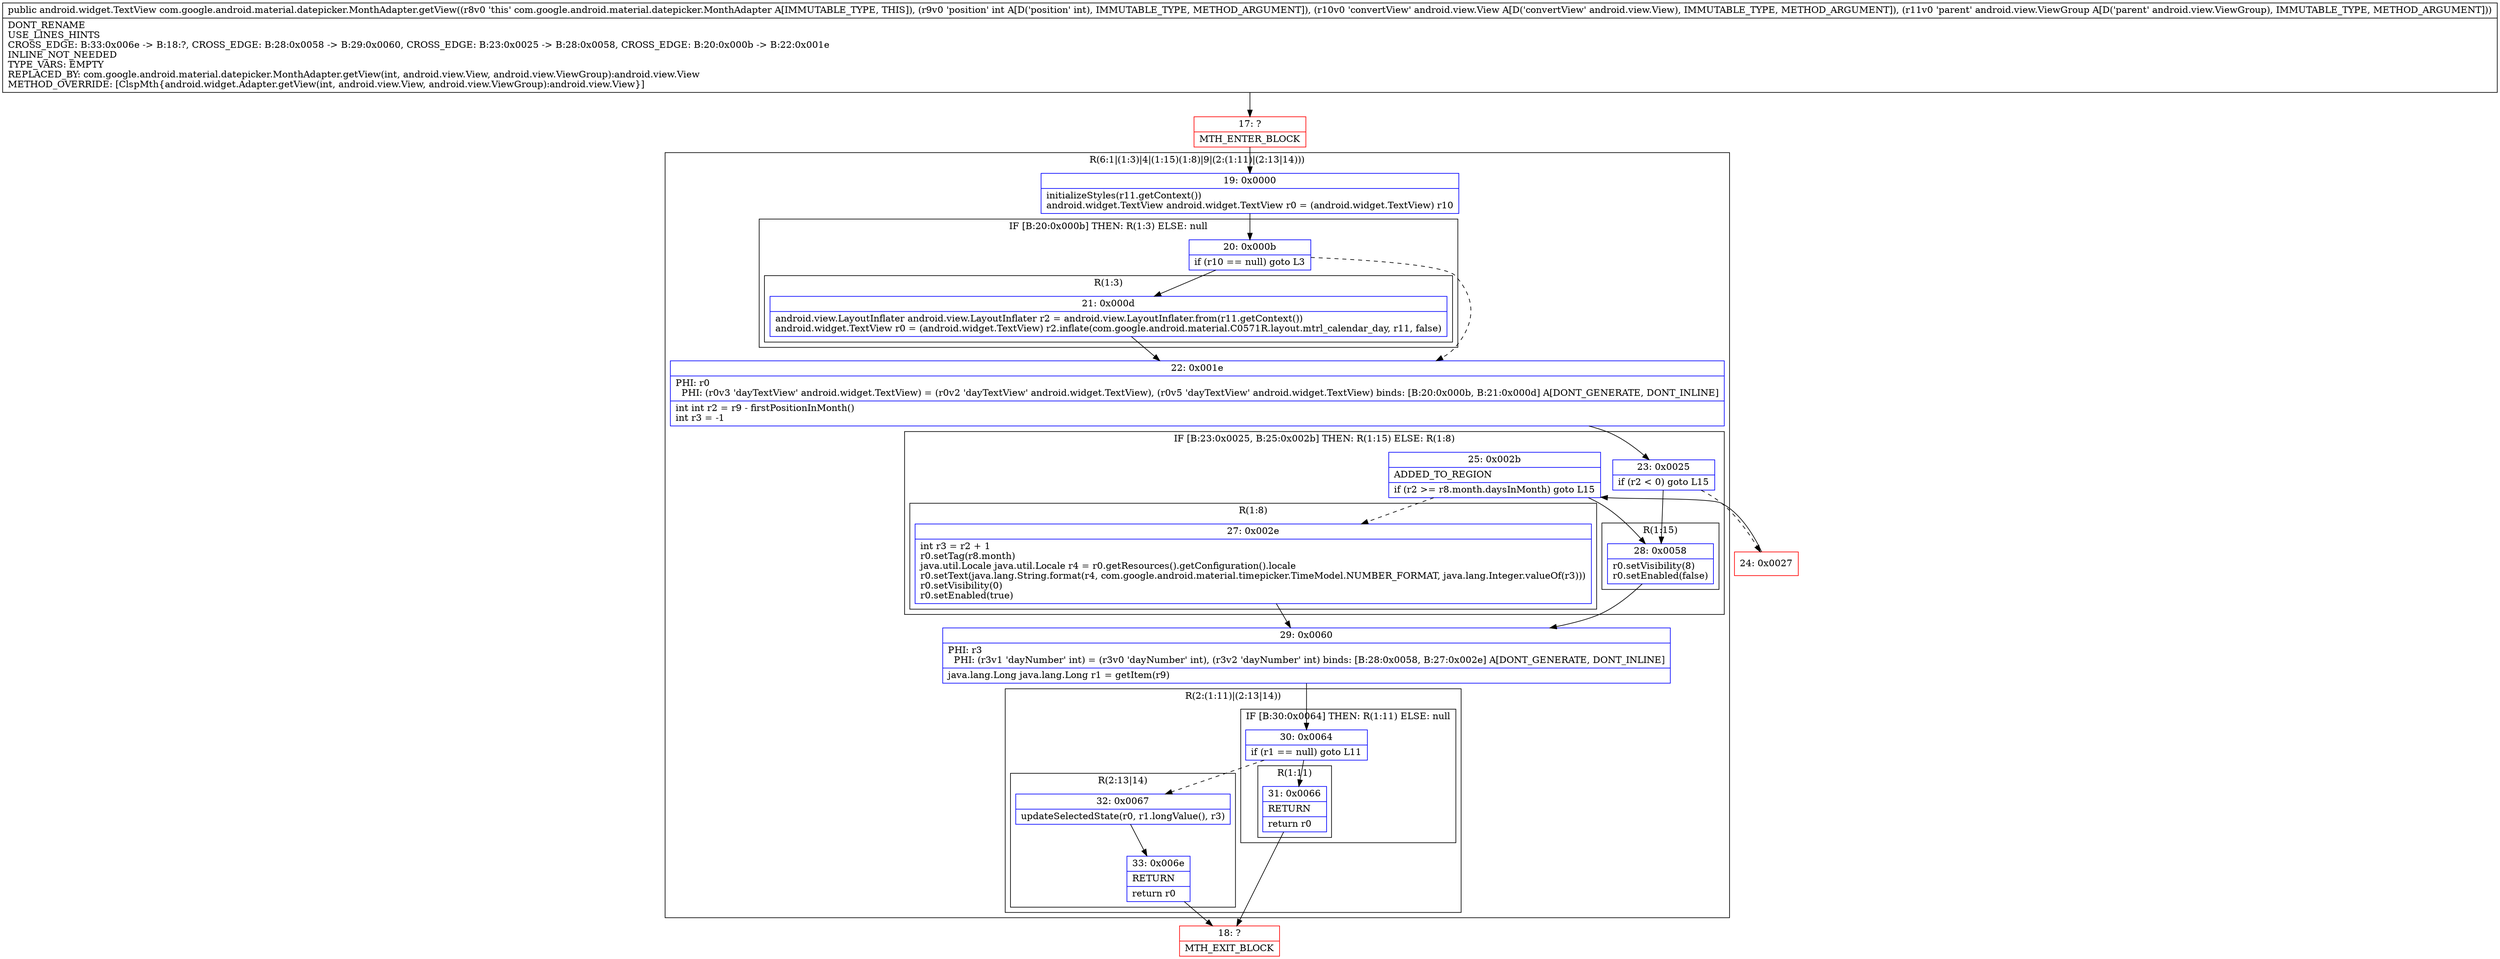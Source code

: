 digraph "CFG forcom.google.android.material.datepicker.MonthAdapter.getView(ILandroid\/view\/View;Landroid\/view\/ViewGroup;)Landroid\/widget\/TextView;" {
subgraph cluster_Region_1453819214 {
label = "R(6:1|(1:3)|4|(1:15)(1:8)|9|(2:(1:11)|(2:13|14)))";
node [shape=record,color=blue];
Node_19 [shape=record,label="{19\:\ 0x0000|initializeStyles(r11.getContext())\landroid.widget.TextView android.widget.TextView r0 = (android.widget.TextView) r10\l}"];
subgraph cluster_IfRegion_587027415 {
label = "IF [B:20:0x000b] THEN: R(1:3) ELSE: null";
node [shape=record,color=blue];
Node_20 [shape=record,label="{20\:\ 0x000b|if (r10 == null) goto L3\l}"];
subgraph cluster_Region_1350369366 {
label = "R(1:3)";
node [shape=record,color=blue];
Node_21 [shape=record,label="{21\:\ 0x000d|android.view.LayoutInflater android.view.LayoutInflater r2 = android.view.LayoutInflater.from(r11.getContext())\landroid.widget.TextView r0 = (android.widget.TextView) r2.inflate(com.google.android.material.C0571R.layout.mtrl_calendar_day, r11, false)\l}"];
}
}
Node_22 [shape=record,label="{22\:\ 0x001e|PHI: r0 \l  PHI: (r0v3 'dayTextView' android.widget.TextView) = (r0v2 'dayTextView' android.widget.TextView), (r0v5 'dayTextView' android.widget.TextView) binds: [B:20:0x000b, B:21:0x000d] A[DONT_GENERATE, DONT_INLINE]\l|int int r2 = r9 \- firstPositionInMonth()\lint r3 = \-1\l}"];
subgraph cluster_IfRegion_2036407210 {
label = "IF [B:23:0x0025, B:25:0x002b] THEN: R(1:15) ELSE: R(1:8)";
node [shape=record,color=blue];
Node_23 [shape=record,label="{23\:\ 0x0025|if (r2 \< 0) goto L15\l}"];
Node_25 [shape=record,label="{25\:\ 0x002b|ADDED_TO_REGION\l|if (r2 \>= r8.month.daysInMonth) goto L15\l}"];
subgraph cluster_Region_1677408283 {
label = "R(1:15)";
node [shape=record,color=blue];
Node_28 [shape=record,label="{28\:\ 0x0058|r0.setVisibility(8)\lr0.setEnabled(false)\l}"];
}
subgraph cluster_Region_289432124 {
label = "R(1:8)";
node [shape=record,color=blue];
Node_27 [shape=record,label="{27\:\ 0x002e|int r3 = r2 + 1\lr0.setTag(r8.month)\ljava.util.Locale java.util.Locale r4 = r0.getResources().getConfiguration().locale\lr0.setText(java.lang.String.format(r4, com.google.android.material.timepicker.TimeModel.NUMBER_FORMAT, java.lang.Integer.valueOf(r3)))\lr0.setVisibility(0)\lr0.setEnabled(true)\l}"];
}
}
Node_29 [shape=record,label="{29\:\ 0x0060|PHI: r3 \l  PHI: (r3v1 'dayNumber' int) = (r3v0 'dayNumber' int), (r3v2 'dayNumber' int) binds: [B:28:0x0058, B:27:0x002e] A[DONT_GENERATE, DONT_INLINE]\l|java.lang.Long java.lang.Long r1 = getItem(r9)\l}"];
subgraph cluster_Region_469608258 {
label = "R(2:(1:11)|(2:13|14))";
node [shape=record,color=blue];
subgraph cluster_IfRegion_1797445432 {
label = "IF [B:30:0x0064] THEN: R(1:11) ELSE: null";
node [shape=record,color=blue];
Node_30 [shape=record,label="{30\:\ 0x0064|if (r1 == null) goto L11\l}"];
subgraph cluster_Region_2066159791 {
label = "R(1:11)";
node [shape=record,color=blue];
Node_31 [shape=record,label="{31\:\ 0x0066|RETURN\l|return r0\l}"];
}
}
subgraph cluster_Region_1138804781 {
label = "R(2:13|14)";
node [shape=record,color=blue];
Node_32 [shape=record,label="{32\:\ 0x0067|updateSelectedState(r0, r1.longValue(), r3)\l}"];
Node_33 [shape=record,label="{33\:\ 0x006e|RETURN\l|return r0\l}"];
}
}
}
Node_17 [shape=record,color=red,label="{17\:\ ?|MTH_ENTER_BLOCK\l}"];
Node_24 [shape=record,color=red,label="{24\:\ 0x0027}"];
Node_18 [shape=record,color=red,label="{18\:\ ?|MTH_EXIT_BLOCK\l}"];
MethodNode[shape=record,label="{public android.widget.TextView com.google.android.material.datepicker.MonthAdapter.getView((r8v0 'this' com.google.android.material.datepicker.MonthAdapter A[IMMUTABLE_TYPE, THIS]), (r9v0 'position' int A[D('position' int), IMMUTABLE_TYPE, METHOD_ARGUMENT]), (r10v0 'convertView' android.view.View A[D('convertView' android.view.View), IMMUTABLE_TYPE, METHOD_ARGUMENT]), (r11v0 'parent' android.view.ViewGroup A[D('parent' android.view.ViewGroup), IMMUTABLE_TYPE, METHOD_ARGUMENT]))  | DONT_RENAME\lUSE_LINES_HINTS\lCROSS_EDGE: B:33:0x006e \-\> B:18:?, CROSS_EDGE: B:28:0x0058 \-\> B:29:0x0060, CROSS_EDGE: B:23:0x0025 \-\> B:28:0x0058, CROSS_EDGE: B:20:0x000b \-\> B:22:0x001e\lINLINE_NOT_NEEDED\lTYPE_VARS: EMPTY\lREPLACED_BY: com.google.android.material.datepicker.MonthAdapter.getView(int, android.view.View, android.view.ViewGroup):android.view.View\lMETHOD_OVERRIDE: [ClspMth\{android.widget.Adapter.getView(int, android.view.View, android.view.ViewGroup):android.view.View\}]\l}"];
MethodNode -> Node_17;Node_19 -> Node_20;
Node_20 -> Node_21;
Node_20 -> Node_22[style=dashed];
Node_21 -> Node_22;
Node_22 -> Node_23;
Node_23 -> Node_24[style=dashed];
Node_23 -> Node_28;
Node_25 -> Node_27[style=dashed];
Node_25 -> Node_28;
Node_28 -> Node_29;
Node_27 -> Node_29;
Node_29 -> Node_30;
Node_30 -> Node_31;
Node_30 -> Node_32[style=dashed];
Node_31 -> Node_18;
Node_32 -> Node_33;
Node_33 -> Node_18;
Node_17 -> Node_19;
Node_24 -> Node_25;
}

